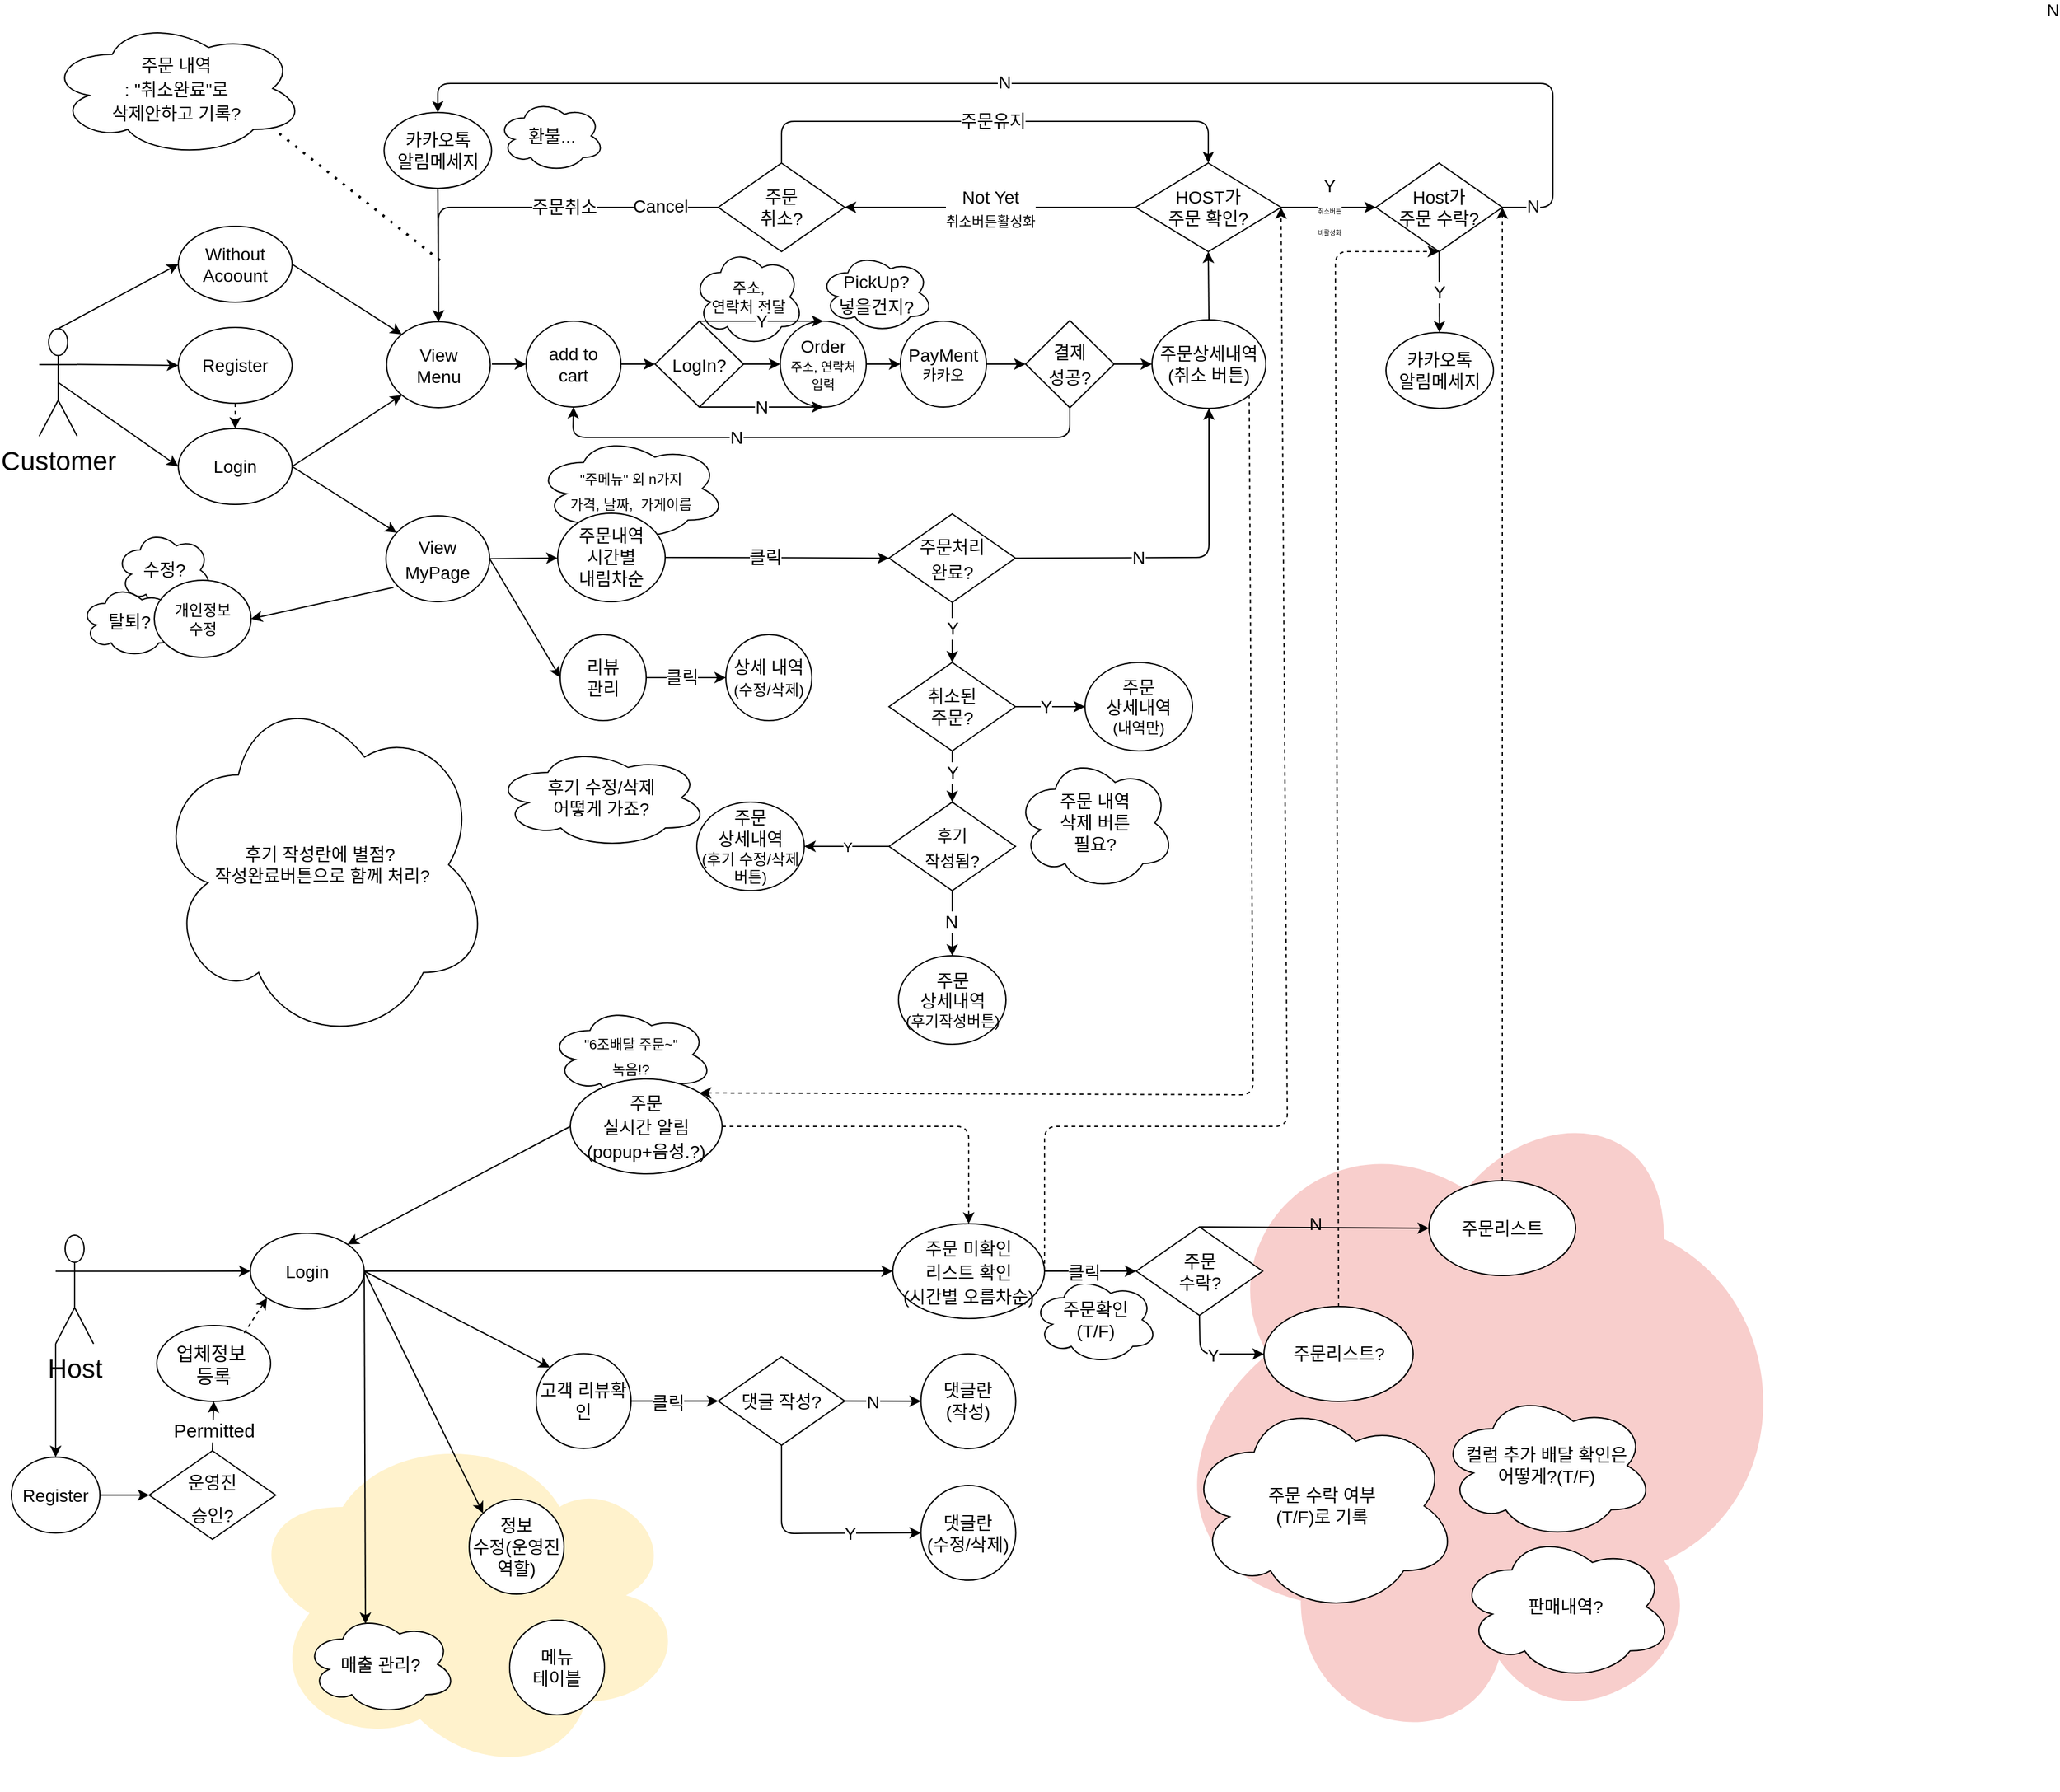 <mxfile version="13.6.2" type="github">
  <diagram id="C5RBs43oDa-KdzZeNtuy" name="Page-1">
    <mxGraphModel dx="2692" dy="1717" grid="1" gridSize="10" guides="1" tooltips="1" connect="1" arrows="1" fold="1" page="1" pageScale="1" pageWidth="827" pageHeight="1169" math="0" shadow="0">
      <root>
        <mxCell id="WIyWlLk6GJQsqaUBKTNV-0" />
        <mxCell id="WIyWlLk6GJQsqaUBKTNV-1" parent="WIyWlLk6GJQsqaUBKTNV-0" />
        <mxCell id="0xPtVrsPHyvr_ehAChtV-324" value="" style="ellipse;shape=cloud;whiteSpace=wrap;html=1;labelBackgroundColor=none;fontSize=14;direction=west;fillColor=#fff2cc;strokeColor=none;" parent="WIyWlLk6GJQsqaUBKTNV-1" vertex="1">
          <mxGeometry x="-1397" y="1130" width="350" height="280" as="geometry" />
        </mxCell>
        <mxCell id="0xPtVrsPHyvr_ehAChtV-320" value="" style="ellipse;shape=cloud;whiteSpace=wrap;html=1;fontSize=14;fillColor=#f8cecc;strokeColor=none;direction=north;" parent="WIyWlLk6GJQsqaUBKTNV-1" vertex="1">
          <mxGeometry x="-700" y="870" width="522.5" height="520" as="geometry" />
        </mxCell>
        <mxCell id="0xPtVrsPHyvr_ehAChtV-314" value="주문 수락 여부&lt;br&gt;(T/F)로 기록" style="ellipse;shape=cloud;whiteSpace=wrap;html=1;fontSize=14;" parent="WIyWlLk6GJQsqaUBKTNV-1" vertex="1">
          <mxGeometry x="-660" y="1100" width="215" height="170.5" as="geometry" />
        </mxCell>
        <mxCell id="0xPtVrsPHyvr_ehAChtV-313" value="주문확인&lt;br&gt;(T/F)" style="ellipse;shape=cloud;whiteSpace=wrap;html=1;fontSize=14;" parent="WIyWlLk6GJQsqaUBKTNV-1" vertex="1">
          <mxGeometry x="-781.5" y="1003" width="99" height="70" as="geometry" />
        </mxCell>
        <mxCell id="0xPtVrsPHyvr_ehAChtV-242" value="&lt;font style=&quot;font-size: 11px&quot;&gt;&quot;6조배달 주문~&quot;&lt;br&gt;녹음!?&lt;br&gt;&lt;/font&gt;" style="ellipse;shape=cloud;whiteSpace=wrap;html=1;fontSize=16;" parent="WIyWlLk6GJQsqaUBKTNV-1" vertex="1">
          <mxGeometry x="-1164" y="790" width="130" height="76.5" as="geometry" />
        </mxCell>
        <mxCell id="0xPtVrsPHyvr_ehAChtV-241" value="&lt;font style=&quot;font-size: 11px&quot;&gt;&quot;주메뉴&quot; 외 n가지&lt;br&gt;가격, 날짜,&amp;nbsp; 가게이름&lt;/font&gt;" style="ellipse;shape=cloud;whiteSpace=wrap;html=1;fontSize=16;" parent="WIyWlLk6GJQsqaUBKTNV-1" vertex="1">
          <mxGeometry x="-1174" y="339" width="150" height="83" as="geometry" />
        </mxCell>
        <mxCell id="0xPtVrsPHyvr_ehAChtV-279" value="컬럼 추가 배달 확인은&lt;br&gt;어떻게?(T/F)" style="ellipse;shape=cloud;whiteSpace=wrap;html=1;fontSize=14;" parent="WIyWlLk6GJQsqaUBKTNV-1" vertex="1">
          <mxGeometry x="-460" y="1095" width="170" height="116.62" as="geometry" />
        </mxCell>
        <mxCell id="0xPtVrsPHyvr_ehAChtV-256" value="후기 작성란에 별점?&amp;nbsp;&lt;br&gt;작성완료버튼으로 함께 처리?" style="ellipse;shape=cloud;whiteSpace=wrap;html=1;fontSize=14;" parent="WIyWlLk6GJQsqaUBKTNV-1" vertex="1">
          <mxGeometry x="-1476" y="536" width="266" height="284" as="geometry" />
        </mxCell>
        <mxCell id="0xPtVrsPHyvr_ehAChtV-255" value="&lt;font style=&quot;font-size: 14px&quot;&gt;수정?&lt;/font&gt;" style="ellipse;shape=cloud;whiteSpace=wrap;html=1;fontSize=10;" parent="WIyWlLk6GJQsqaUBKTNV-1" vertex="1">
          <mxGeometry x="-1506.25" y="413" width="76.25" height="64" as="geometry" />
        </mxCell>
        <mxCell id="0xPtVrsPHyvr_ehAChtV-254" value="&lt;font style=&quot;font-size: 14px&quot;&gt;탈퇴?&lt;/font&gt;" style="ellipse;shape=cloud;whiteSpace=wrap;html=1;fontSize=10;" parent="WIyWlLk6GJQsqaUBKTNV-1" vertex="1">
          <mxGeometry x="-1534" y="457" width="77" height="57" as="geometry" />
        </mxCell>
        <mxCell id="0xPtVrsPHyvr_ehAChtV-250" value="&lt;font style=&quot;font-size: 12px&quot;&gt;주소, &lt;br&gt;연락처&amp;nbsp;전달&lt;/font&gt;" style="ellipse;shape=cloud;whiteSpace=wrap;html=1;fontSize=10;" parent="WIyWlLk6GJQsqaUBKTNV-1" vertex="1">
          <mxGeometry x="-1050" y="190" width="87.5" height="78" as="geometry" />
        </mxCell>
        <mxCell id="0xPtVrsPHyvr_ehAChtV-33" value="&lt;font style=&quot;font-size: 14px&quot;&gt;View&lt;br&gt;Menu&lt;/font&gt;" style="ellipse;whiteSpace=wrap;html=1;" parent="WIyWlLk6GJQsqaUBKTNV-1" vertex="1">
          <mxGeometry x="-1292.28" y="248.5" width="82" height="68" as="geometry" />
        </mxCell>
        <mxCell id="0xPtVrsPHyvr_ehAChtV-4" value="&lt;font style=&quot;font-size: 21px&quot;&gt;Customer&lt;/font&gt;" style="shape=umlActor;verticalLabelPosition=bottom;verticalAlign=top;html=1;outlineConnect=0;" parent="WIyWlLk6GJQsqaUBKTNV-1" vertex="1">
          <mxGeometry x="-1567" y="254" width="30" height="85" as="geometry" />
        </mxCell>
        <mxCell id="0xPtVrsPHyvr_ehAChtV-17" value="&lt;font style=&quot;font-size: 14px&quot;&gt;Register&lt;/font&gt;" style="ellipse;whiteSpace=wrap;html=1;" parent="WIyWlLk6GJQsqaUBKTNV-1" vertex="1">
          <mxGeometry x="-1457" y="253" width="90" height="60" as="geometry" />
        </mxCell>
        <mxCell id="0xPtVrsPHyvr_ehAChtV-18" value="&lt;font style=&quot;font-size: 14px&quot;&gt;Login&lt;/font&gt;" style="ellipse;whiteSpace=wrap;html=1;" parent="WIyWlLk6GJQsqaUBKTNV-1" vertex="1">
          <mxGeometry x="-1457" y="333" width="90" height="60" as="geometry" />
        </mxCell>
        <mxCell id="0xPtVrsPHyvr_ehAChtV-23" value="" style="endArrow=classic;html=1;exitX=1;exitY=0.333;exitDx=0;exitDy=0;exitPerimeter=0;entryX=0;entryY=0.5;entryDx=0;entryDy=0;" parent="WIyWlLk6GJQsqaUBKTNV-1" source="0xPtVrsPHyvr_ehAChtV-4" target="0xPtVrsPHyvr_ehAChtV-17" edge="1">
          <mxGeometry width="50" height="50" relative="1" as="geometry">
            <mxPoint x="-1537" y="253" as="sourcePoint" />
            <mxPoint x="-1527" y="253" as="targetPoint" />
          </mxGeometry>
        </mxCell>
        <mxCell id="0xPtVrsPHyvr_ehAChtV-28" value="" style="endArrow=classic;html=1;entryX=0;entryY=0.5;entryDx=0;entryDy=0;exitX=0.5;exitY=0.5;exitDx=0;exitDy=0;exitPerimeter=0;" parent="WIyWlLk6GJQsqaUBKTNV-1" source="0xPtVrsPHyvr_ehAChtV-4" target="0xPtVrsPHyvr_ehAChtV-18" edge="1">
          <mxGeometry width="50" height="50" relative="1" as="geometry">
            <mxPoint x="-1537" y="253" as="sourcePoint" />
            <mxPoint x="-1487" y="203" as="targetPoint" />
          </mxGeometry>
        </mxCell>
        <mxCell id="0xPtVrsPHyvr_ehAChtV-29" value="" style="endArrow=classic;html=1;exitX=0.5;exitY=1;exitDx=0;exitDy=0;dashed=1;entryX=0.5;entryY=0;entryDx=0;entryDy=0;" parent="WIyWlLk6GJQsqaUBKTNV-1" source="0xPtVrsPHyvr_ehAChtV-17" target="0xPtVrsPHyvr_ehAChtV-18" edge="1">
          <mxGeometry width="50" height="50" relative="1" as="geometry">
            <mxPoint x="-1497" y="303" as="sourcePoint" />
            <mxPoint x="-1480" y="350" as="targetPoint" />
          </mxGeometry>
        </mxCell>
        <mxCell id="0xPtVrsPHyvr_ehAChtV-31" value="" style="endArrow=classic;html=1;entryX=0;entryY=1;entryDx=0;entryDy=0;" parent="WIyWlLk6GJQsqaUBKTNV-1" target="0xPtVrsPHyvr_ehAChtV-33" edge="1">
          <mxGeometry width="50" height="50" relative="1" as="geometry">
            <mxPoint x="-1367" y="363" as="sourcePoint" />
            <mxPoint x="-1317" y="313" as="targetPoint" />
          </mxGeometry>
        </mxCell>
        <mxCell id="0xPtVrsPHyvr_ehAChtV-34" value="&lt;font style=&quot;font-size: 14px&quot;&gt;Without&lt;br&gt;Acoount&lt;/font&gt;" style="ellipse;whiteSpace=wrap;html=1;" parent="WIyWlLk6GJQsqaUBKTNV-1" vertex="1">
          <mxGeometry x="-1457" y="173" width="90" height="60" as="geometry" />
        </mxCell>
        <mxCell id="0xPtVrsPHyvr_ehAChtV-35" value="" style="endArrow=classic;html=1;exitX=0.5;exitY=0;exitDx=0;exitDy=0;exitPerimeter=0;entryX=0;entryY=0.5;entryDx=0;entryDy=0;" parent="WIyWlLk6GJQsqaUBKTNV-1" source="0xPtVrsPHyvr_ehAChtV-4" target="0xPtVrsPHyvr_ehAChtV-34" edge="1">
          <mxGeometry width="50" height="50" relative="1" as="geometry">
            <mxPoint x="-1397" y="373" as="sourcePoint" />
            <mxPoint x="-1347" y="323" as="targetPoint" />
          </mxGeometry>
        </mxCell>
        <mxCell id="0xPtVrsPHyvr_ehAChtV-36" value="" style="endArrow=classic;html=1;exitX=1;exitY=0.5;exitDx=0;exitDy=0;entryX=0;entryY=0;entryDx=0;entryDy=0;" parent="WIyWlLk6GJQsqaUBKTNV-1" source="0xPtVrsPHyvr_ehAChtV-34" target="0xPtVrsPHyvr_ehAChtV-33" edge="1">
          <mxGeometry width="50" height="50" relative="1" as="geometry">
            <mxPoint x="-1357" y="213" as="sourcePoint" />
            <mxPoint x="-1307" y="163" as="targetPoint" />
          </mxGeometry>
        </mxCell>
        <mxCell id="0xPtVrsPHyvr_ehAChtV-39" value="&lt;font style=&quot;font-size: 14px&quot;&gt;add to&lt;br&gt;cart&lt;/font&gt;" style="ellipse;whiteSpace=wrap;html=1;" parent="WIyWlLk6GJQsqaUBKTNV-1" vertex="1">
          <mxGeometry x="-1182" y="248" width="75" height="68" as="geometry" />
        </mxCell>
        <mxCell id="0xPtVrsPHyvr_ehAChtV-40" value="" style="endArrow=classic;html=1;entryX=0;entryY=0.5;entryDx=0;entryDy=0;exitX=1;exitY=0.5;exitDx=0;exitDy=0;" parent="WIyWlLk6GJQsqaUBKTNV-1" source="0xPtVrsPHyvr_ehAChtV-191" target="0xPtVrsPHyvr_ehAChtV-41" edge="1">
          <mxGeometry width="50" height="50" relative="1" as="geometry">
            <mxPoint x="-710" y="281" as="sourcePoint" />
            <mxPoint x="-657" y="286" as="targetPoint" />
          </mxGeometry>
        </mxCell>
        <mxCell id="0xPtVrsPHyvr_ehAChtV-41" value="&lt;font style=&quot;font-size: 14px&quot;&gt;주문상세내역&lt;br&gt;(취소 버튼)&lt;/font&gt;" style="ellipse;whiteSpace=wrap;html=1;" parent="WIyWlLk6GJQsqaUBKTNV-1" vertex="1">
          <mxGeometry x="-687" y="247" width="90" height="70" as="geometry" />
        </mxCell>
        <mxCell id="0xPtVrsPHyvr_ehAChtV-43" value="&lt;font style=&quot;font-size: 14px&quot;&gt;HOST가&lt;br&gt;주문 확인?&lt;/font&gt;" style="rhombus;whiteSpace=wrap;html=1;" parent="WIyWlLk6GJQsqaUBKTNV-1" vertex="1">
          <mxGeometry x="-700" y="123" width="115" height="70" as="geometry" />
        </mxCell>
        <mxCell id="0xPtVrsPHyvr_ehAChtV-58" value="&lt;font style=&quot;font-size: 14px&quot;&gt;주문&lt;br&gt;취소?&lt;/font&gt;" style="rhombus;whiteSpace=wrap;html=1;" parent="WIyWlLk6GJQsqaUBKTNV-1" vertex="1">
          <mxGeometry x="-1030" y="123" width="100" height="70" as="geometry" />
        </mxCell>
        <mxCell id="0xPtVrsPHyvr_ehAChtV-60" value="" style="endArrow=classic;html=1;fontSize=15;edgeStyle=orthogonalEdgeStyle;exitX=0;exitY=0.5;exitDx=0;exitDy=0;entryX=0.5;entryY=0;entryDx=0;entryDy=0;" parent="WIyWlLk6GJQsqaUBKTNV-1" source="0xPtVrsPHyvr_ehAChtV-58" target="0xPtVrsPHyvr_ehAChtV-33" edge="1">
          <mxGeometry relative="1" as="geometry">
            <mxPoint x="-1047" y="158" as="sourcePoint" />
            <mxPoint x="-1250" y="220" as="targetPoint" />
          </mxGeometry>
        </mxCell>
        <mxCell id="0xPtVrsPHyvr_ehAChtV-61" value="&lt;font style=&quot;font-size: 14px&quot;&gt;주문취소&lt;/font&gt;" style="edgeLabel;resizable=0;html=1;align=center;verticalAlign=middle;fontSize=14;" parent="0xPtVrsPHyvr_ehAChtV-60" connectable="0" vertex="1">
          <mxGeometry relative="1" as="geometry">
            <mxPoint x="33.94" as="offset" />
          </mxGeometry>
        </mxCell>
        <mxCell id="0xPtVrsPHyvr_ehAChtV-146" value="Cancel" style="edgeLabel;html=1;align=center;verticalAlign=middle;resizable=0;points=[];fontSize=14;" parent="0xPtVrsPHyvr_ehAChtV-60" vertex="1" connectable="0">
          <mxGeometry x="-0.701" y="3" relative="1" as="geometry">
            <mxPoint y="-4" as="offset" />
          </mxGeometry>
        </mxCell>
        <mxCell id="0xPtVrsPHyvr_ehAChtV-70" value="&lt;font style=&quot;font-size: 14px&quot;&gt;Not Yet&lt;/font&gt;&lt;br&gt;&lt;font style=&quot;font-size: 11px&quot;&gt;취소버튼활성화&lt;/font&gt;" style="endArrow=classic;html=1;fontSize=15;exitX=0;exitY=0.5;exitDx=0;exitDy=0;" parent="WIyWlLk6GJQsqaUBKTNV-1" source="0xPtVrsPHyvr_ehAChtV-43" target="0xPtVrsPHyvr_ehAChtV-58" edge="1">
          <mxGeometry relative="1" as="geometry">
            <mxPoint x="-817" y="406" as="sourcePoint" />
            <mxPoint x="-717" y="406" as="targetPoint" />
          </mxGeometry>
        </mxCell>
        <mxCell id="0xPtVrsPHyvr_ehAChtV-73" value="Host&lt;br&gt;" style="shape=umlActor;verticalLabelPosition=bottom;verticalAlign=top;html=1;outlineConnect=0;fontSize=21;" parent="WIyWlLk6GJQsqaUBKTNV-1" vertex="1">
          <mxGeometry x="-1554" y="971" width="30" height="86" as="geometry" />
        </mxCell>
        <mxCell id="0xPtVrsPHyvr_ehAChtV-76" value="&lt;font style=&quot;font-size: 14px&quot;&gt;Register&lt;/font&gt;" style="ellipse;whiteSpace=wrap;html=1;" parent="WIyWlLk6GJQsqaUBKTNV-1" vertex="1">
          <mxGeometry x="-1589" y="1146.62" width="70" height="60" as="geometry" />
        </mxCell>
        <mxCell id="0xPtVrsPHyvr_ehAChtV-77" value="&lt;font style=&quot;font-size: 14px&quot;&gt;Login&lt;/font&gt;" style="ellipse;whiteSpace=wrap;html=1;" parent="WIyWlLk6GJQsqaUBKTNV-1" vertex="1">
          <mxGeometry x="-1400" y="969.5" width="90" height="60" as="geometry" />
        </mxCell>
        <mxCell id="0xPtVrsPHyvr_ehAChtV-79" value="" style="endArrow=classic;html=1;fontSize=21;exitX=0;exitY=1;exitDx=0;exitDy=0;exitPerimeter=0;" parent="WIyWlLk6GJQsqaUBKTNV-1" source="0xPtVrsPHyvr_ehAChtV-73" target="0xPtVrsPHyvr_ehAChtV-76" edge="1">
          <mxGeometry width="50" height="50" relative="1" as="geometry">
            <mxPoint x="-1552" y="1047.5" as="sourcePoint" />
            <mxPoint x="-1464" y="930.5" as="targetPoint" />
          </mxGeometry>
        </mxCell>
        <mxCell id="0xPtVrsPHyvr_ehAChtV-82" value="&lt;font style=&quot;font-size: 14px ; line-height: 120%&quot;&gt;운영진&lt;br&gt;승인?&lt;/font&gt;" style="rhombus;whiteSpace=wrap;html=1;fontSize=21;" parent="WIyWlLk6GJQsqaUBKTNV-1" vertex="1">
          <mxGeometry x="-1480" y="1141.62" width="100" height="70" as="geometry" />
        </mxCell>
        <mxCell id="0xPtVrsPHyvr_ehAChtV-83" value="" style="endArrow=classic;html=1;fontSize=21;exitX=1;exitY=0.5;exitDx=0;exitDy=0;entryX=0;entryY=0.5;entryDx=0;entryDy=0;" parent="WIyWlLk6GJQsqaUBKTNV-1" source="0xPtVrsPHyvr_ehAChtV-76" target="0xPtVrsPHyvr_ehAChtV-82" edge="1">
          <mxGeometry width="50" height="50" relative="1" as="geometry">
            <mxPoint x="-924" y="1150.5" as="sourcePoint" />
            <mxPoint x="-874" y="1100.5" as="targetPoint" />
          </mxGeometry>
        </mxCell>
        <mxCell id="0xPtVrsPHyvr_ehAChtV-89" value="" style="endArrow=classic;html=1;fontSize=21;exitX=0.5;exitY=0;exitDx=0;exitDy=0;entryX=0.5;entryY=1;entryDx=0;entryDy=0;" parent="WIyWlLk6GJQsqaUBKTNV-1" source="0xPtVrsPHyvr_ehAChtV-82" target="0xPtVrsPHyvr_ehAChtV-91" edge="1">
          <mxGeometry relative="1" as="geometry">
            <mxPoint x="-928" y="1119.5" as="sourcePoint" />
            <mxPoint x="-448" y="969.5" as="targetPoint" />
          </mxGeometry>
        </mxCell>
        <mxCell id="0xPtVrsPHyvr_ehAChtV-90" value="Permitted" style="edgeLabel;resizable=0;html=1;align=center;verticalAlign=middle;fontSize=15;" parent="0xPtVrsPHyvr_ehAChtV-89" connectable="0" vertex="1">
          <mxGeometry relative="1" as="geometry">
            <mxPoint y="3" as="offset" />
          </mxGeometry>
        </mxCell>
        <mxCell id="0xPtVrsPHyvr_ehAChtV-91" value="업체정보&amp;nbsp;&lt;br&gt;등록" style="ellipse;whiteSpace=wrap;html=1;fontSize=15;" parent="WIyWlLk6GJQsqaUBKTNV-1" vertex="1">
          <mxGeometry x="-1474" y="1042.5" width="90" height="60" as="geometry" />
        </mxCell>
        <mxCell id="0xPtVrsPHyvr_ehAChtV-92" value="" style="endArrow=classic;html=1;fontSize=15;exitX=1;exitY=0.333;exitDx=0;exitDy=0;exitPerimeter=0;entryX=0;entryY=0.5;entryDx=0;entryDy=0;" parent="WIyWlLk6GJQsqaUBKTNV-1" source="0xPtVrsPHyvr_ehAChtV-73" target="0xPtVrsPHyvr_ehAChtV-77" edge="1">
          <mxGeometry width="50" height="50" relative="1" as="geometry">
            <mxPoint x="-924" y="1130.5" as="sourcePoint" />
            <mxPoint x="-424" y="1085.5" as="targetPoint" />
          </mxGeometry>
        </mxCell>
        <mxCell id="0xPtVrsPHyvr_ehAChtV-97" value="" style="endArrow=classic;html=1;exitX=0.768;exitY=0.1;exitDx=0;exitDy=0;dashed=1;entryX=0;entryY=1;entryDx=0;entryDy=0;exitPerimeter=0;" parent="WIyWlLk6GJQsqaUBKTNV-1" source="0xPtVrsPHyvr_ehAChtV-91" target="0xPtVrsPHyvr_ehAChtV-77" edge="1">
          <mxGeometry width="50" height="50" relative="1" as="geometry">
            <mxPoint x="-1440" y="1070.5" as="sourcePoint" />
            <mxPoint x="-1445" y="980" as="targetPoint" />
          </mxGeometry>
        </mxCell>
        <mxCell id="0xPtVrsPHyvr_ehAChtV-101" value="" style="endArrow=classic;html=1;exitX=0.5;exitY=0;exitDx=0;exitDy=0;entryX=0.5;entryY=1;entryDx=0;entryDy=0;" parent="WIyWlLk6GJQsqaUBKTNV-1" source="0xPtVrsPHyvr_ehAChtV-41" target="0xPtVrsPHyvr_ehAChtV-43" edge="1">
          <mxGeometry width="50" height="50" relative="1" as="geometry">
            <mxPoint x="-797.0" y="296" as="sourcePoint" />
            <mxPoint x="-757.0" y="296" as="targetPoint" />
          </mxGeometry>
        </mxCell>
        <mxCell id="0xPtVrsPHyvr_ehAChtV-104" value="" style="endArrow=classic;html=1;fontSize=15;entryX=0;entryY=0.5;entryDx=0;entryDy=0;" parent="WIyWlLk6GJQsqaUBKTNV-1" target="0xPtVrsPHyvr_ehAChtV-39" edge="1">
          <mxGeometry relative="1" as="geometry">
            <mxPoint x="-1209" y="282" as="sourcePoint" />
            <mxPoint x="-1155" y="283" as="targetPoint" />
          </mxGeometry>
        </mxCell>
        <mxCell id="0xPtVrsPHyvr_ehAChtV-113" value="&lt;font style=&quot;font-size: 14px&quot;&gt;Y&lt;/font&gt;&lt;br&gt;&lt;font style=&quot;font-size: 5px&quot;&gt;&lt;font style=&quot;font-size: 5px&quot;&gt;취소버튼 &lt;br&gt;비활성화&lt;/font&gt;&lt;/font&gt;" style="endArrow=classic;html=1;fontSize=14;exitX=1;exitY=0.5;exitDx=0;exitDy=0;entryX=0;entryY=0.5;entryDx=0;entryDy=0;" parent="WIyWlLk6GJQsqaUBKTNV-1" source="0xPtVrsPHyvr_ehAChtV-43" target="0xPtVrsPHyvr_ehAChtV-115" edge="1">
          <mxGeometry relative="1" as="geometry">
            <mxPoint x="-570" y="170" as="sourcePoint" />
            <mxPoint x="-490" y="170" as="targetPoint" />
            <Array as="points" />
            <mxPoint as="offset" />
          </mxGeometry>
        </mxCell>
        <mxCell id="0xPtVrsPHyvr_ehAChtV-115" value="&lt;font style=&quot;font-size: 14px&quot;&gt;Host가&lt;br&gt;주문 수락?&lt;/font&gt;" style="rhombus;whiteSpace=wrap;html=1;" parent="WIyWlLk6GJQsqaUBKTNV-1" vertex="1">
          <mxGeometry x="-510" y="123" width="100" height="70" as="geometry" />
        </mxCell>
        <mxCell id="0xPtVrsPHyvr_ehAChtV-116" value="" style="endArrow=classic;html=1;fontSize=15;edgeStyle=orthogonalEdgeStyle;entryX=0.5;entryY=0;entryDx=0;entryDy=0;exitX=0.5;exitY=0;exitDx=0;exitDy=0;" parent="WIyWlLk6GJQsqaUBKTNV-1" source="0xPtVrsPHyvr_ehAChtV-58" target="0xPtVrsPHyvr_ehAChtV-43" edge="1">
          <mxGeometry relative="1" as="geometry">
            <mxPoint x="-974" y="103" as="sourcePoint" />
            <mxPoint x="-817" y="53" as="targetPoint" />
            <Array as="points">
              <mxPoint x="-980" y="90" />
              <mxPoint x="-643" y="90" />
            </Array>
          </mxGeometry>
        </mxCell>
        <mxCell id="0xPtVrsPHyvr_ehAChtV-117" value="주문유지" style="edgeLabel;resizable=0;html=1;align=center;verticalAlign=middle;fontSize=14;" parent="0xPtVrsPHyvr_ehAChtV-116" connectable="0" vertex="1">
          <mxGeometry relative="1" as="geometry">
            <mxPoint x="-1.88" as="offset" />
          </mxGeometry>
        </mxCell>
        <mxCell id="0xPtVrsPHyvr_ehAChtV-123" value="" style="endArrow=classic;html=1;fontSize=14;exitX=0.5;exitY=1;exitDx=0;exitDy=0;" parent="WIyWlLk6GJQsqaUBKTNV-1" source="0xPtVrsPHyvr_ehAChtV-115" target="0xPtVrsPHyvr_ehAChtV-125" edge="1">
          <mxGeometry relative="1" as="geometry">
            <mxPoint x="-937" y="353" as="sourcePoint" />
            <mxPoint x="-517" y="273" as="targetPoint" />
          </mxGeometry>
        </mxCell>
        <mxCell id="0xPtVrsPHyvr_ehAChtV-124" value="Y" style="edgeLabel;resizable=0;html=1;align=center;verticalAlign=middle;fontSize=14;" parent="0xPtVrsPHyvr_ehAChtV-123" connectable="0" vertex="1">
          <mxGeometry relative="1" as="geometry" />
        </mxCell>
        <mxCell id="0xPtVrsPHyvr_ehAChtV-125" value="&lt;font style=&quot;font-size: 14px&quot;&gt;카카오톡 &lt;br&gt;알림메세지&lt;/font&gt;" style="ellipse;whiteSpace=wrap;html=1;" parent="WIyWlLk6GJQsqaUBKTNV-1" vertex="1">
          <mxGeometry x="-502" y="257" width="85" height="60" as="geometry" />
        </mxCell>
        <mxCell id="0xPtVrsPHyvr_ehAChtV-127" value="" style="endArrow=classic;html=1;fontSize=14;edgeStyle=orthogonalEdgeStyle;entryX=0.5;entryY=0;entryDx=0;entryDy=0;exitX=1;exitY=0.5;exitDx=0;exitDy=0;" parent="WIyWlLk6GJQsqaUBKTNV-1" source="0xPtVrsPHyvr_ehAChtV-115" target="0xPtVrsPHyvr_ehAChtV-133" edge="1">
          <mxGeometry width="50" height="50" relative="1" as="geometry">
            <mxPoint x="-370" y="150" as="sourcePoint" />
            <mxPoint x="-1247.0" y="64.081" as="targetPoint" />
            <Array as="points">
              <mxPoint x="-370" y="60" />
              <mxPoint x="-1252" y="60" />
            </Array>
          </mxGeometry>
        </mxCell>
        <mxCell id="0xPtVrsPHyvr_ehAChtV-130" value="N" style="edgeLabel;html=1;align=center;verticalAlign=middle;resizable=0;points=[];fontSize=14;rotation=0;" parent="0xPtVrsPHyvr_ehAChtV-127" vertex="1" connectable="0">
          <mxGeometry x="-0.114" y="2" relative="1" as="geometry">
            <mxPoint x="-110.43" y="-3" as="offset" />
          </mxGeometry>
        </mxCell>
        <mxCell id="0xPtVrsPHyvr_ehAChtV-305" value="N" style="edgeLabel;html=1;align=center;verticalAlign=middle;resizable=0;points=[];fontSize=14;" parent="0xPtVrsPHyvr_ehAChtV-127" vertex="1" connectable="0">
          <mxGeometry x="-0.923" y="9" relative="1" as="geometry">
            <mxPoint x="-7" y="-1" as="offset" />
          </mxGeometry>
        </mxCell>
        <mxCell id="0xPtVrsPHyvr_ehAChtV-132" value="" style="endArrow=classic;html=1;fontSize=15;exitX=0.5;exitY=1;exitDx=0;exitDy=0;entryX=0.5;entryY=0;entryDx=0;entryDy=0;" parent="WIyWlLk6GJQsqaUBKTNV-1" source="0xPtVrsPHyvr_ehAChtV-133" target="0xPtVrsPHyvr_ehAChtV-33" edge="1">
          <mxGeometry width="50" height="50" relative="1" as="geometry">
            <mxPoint x="-1243.0" y="108.41" as="sourcePoint" />
            <mxPoint x="-1270" y="240" as="targetPoint" />
          </mxGeometry>
        </mxCell>
        <mxCell id="0xPtVrsPHyvr_ehAChtV-133" value="&lt;font style=&quot;font-size: 14px&quot;&gt;카카오톡 &lt;br&gt;알림메세지&lt;/font&gt;" style="ellipse;whiteSpace=wrap;html=1;" parent="WIyWlLk6GJQsqaUBKTNV-1" vertex="1">
          <mxGeometry x="-1294.28" y="83" width="85" height="60" as="geometry" />
        </mxCell>
        <mxCell id="0xPtVrsPHyvr_ehAChtV-134" value="" style="endArrow=classic;html=1;fontSize=15;exitX=1;exitY=0.5;exitDx=0;exitDy=0;entryX=0;entryY=0.5;entryDx=0;entryDy=0;" parent="WIyWlLk6GJQsqaUBKTNV-1" source="0xPtVrsPHyvr_ehAChtV-77" target="0xPtVrsPHyvr_ehAChtV-139" edge="1">
          <mxGeometry width="50" height="50" relative="1" as="geometry">
            <mxPoint x="-934" y="900.5" as="sourcePoint" />
            <mxPoint x="-654" y="1017.5" as="targetPoint" />
          </mxGeometry>
        </mxCell>
        <mxCell id="0xPtVrsPHyvr_ehAChtV-137" value="" style="endArrow=classic;html=1;fontSize=16;exitX=1;exitY=0.5;exitDx=0;exitDy=0;entryX=0;entryY=0;entryDx=0;entryDy=0;" parent="WIyWlLk6GJQsqaUBKTNV-1" source="0xPtVrsPHyvr_ehAChtV-77" target="0xPtVrsPHyvr_ehAChtV-268" edge="1">
          <mxGeometry width="50" height="50" relative="1" as="geometry">
            <mxPoint x="-514" y="1097.5" as="sourcePoint" />
            <mxPoint x="-1260" y="1090" as="targetPoint" />
          </mxGeometry>
        </mxCell>
        <mxCell id="0xPtVrsPHyvr_ehAChtV-139" value="&lt;font style=&quot;font-size: 14px&quot;&gt;주문 미확인 &lt;br&gt;리스트 확인&lt;br&gt;(시간별 오름차순)&lt;/font&gt;" style="ellipse;whiteSpace=wrap;html=1;fontSize=16;" parent="WIyWlLk6GJQsqaUBKTNV-1" vertex="1">
          <mxGeometry x="-892" y="962" width="120" height="75" as="geometry" />
        </mxCell>
        <mxCell id="0xPtVrsPHyvr_ehAChtV-140" value="&lt;font style=&quot;font-size: 14px&quot;&gt;주문&lt;br&gt;실시간 알림&lt;br&gt;(popup+음성.?)&lt;/font&gt;" style="ellipse;whiteSpace=wrap;html=1;fontSize=16;" parent="WIyWlLk6GJQsqaUBKTNV-1" vertex="1">
          <mxGeometry x="-1147" y="847.5" width="120" height="75" as="geometry" />
        </mxCell>
        <mxCell id="0xPtVrsPHyvr_ehAChtV-141" value="" style="endArrow=classic;html=1;fontSize=16;exitX=0;exitY=0.5;exitDx=0;exitDy=0;entryX=1;entryY=0;entryDx=0;entryDy=0;" parent="WIyWlLk6GJQsqaUBKTNV-1" source="0xPtVrsPHyvr_ehAChtV-140" target="0xPtVrsPHyvr_ehAChtV-77" edge="1">
          <mxGeometry width="50" height="50" relative="1" as="geometry">
            <mxPoint x="-934" y="937.5" as="sourcePoint" />
            <mxPoint x="-884" y="887.5" as="targetPoint" />
          </mxGeometry>
        </mxCell>
        <mxCell id="0xPtVrsPHyvr_ehAChtV-144" value="" style="endArrow=classic;html=1;fontSize=16;entryX=0.5;entryY=0;entryDx=0;entryDy=0;exitX=1;exitY=0.5;exitDx=0;exitDy=0;dashed=1;" parent="WIyWlLk6GJQsqaUBKTNV-1" source="0xPtVrsPHyvr_ehAChtV-140" target="0xPtVrsPHyvr_ehAChtV-139" edge="1">
          <mxGeometry width="50" height="50" relative="1" as="geometry">
            <mxPoint x="-934" y="877.5" as="sourcePoint" />
            <mxPoint x="-884" y="827.5" as="targetPoint" />
            <Array as="points">
              <mxPoint x="-832" y="885" />
            </Array>
          </mxGeometry>
        </mxCell>
        <mxCell id="0xPtVrsPHyvr_ehAChtV-160" value="&lt;font style=&quot;font-size: 14px&quot;&gt;주문&lt;br&gt;수락?&lt;/font&gt;" style="rhombus;whiteSpace=wrap;html=1;" parent="WIyWlLk6GJQsqaUBKTNV-1" vertex="1">
          <mxGeometry x="-699.5" y="964.5" width="100" height="70" as="geometry" />
        </mxCell>
        <mxCell id="0xPtVrsPHyvr_ehAChtV-161" value="" style="endArrow=classic;html=1;fontSize=16;exitX=1;exitY=0.5;exitDx=0;exitDy=0;entryX=0;entryY=0.5;entryDx=0;entryDy=0;" parent="WIyWlLk6GJQsqaUBKTNV-1" source="0xPtVrsPHyvr_ehAChtV-139" target="0xPtVrsPHyvr_ehAChtV-160" edge="1">
          <mxGeometry width="50" height="50" relative="1" as="geometry">
            <mxPoint x="-544.5" y="1053.5" as="sourcePoint" />
            <mxPoint x="-692.5" y="765" as="targetPoint" />
          </mxGeometry>
        </mxCell>
        <mxCell id="0xPtVrsPHyvr_ehAChtV-302" value="클릭" style="edgeLabel;html=1;align=center;verticalAlign=middle;resizable=0;points=[];fontSize=14;" parent="0xPtVrsPHyvr_ehAChtV-161" vertex="1" connectable="0">
          <mxGeometry x="-0.153" y="-1" relative="1" as="geometry">
            <mxPoint as="offset" />
          </mxGeometry>
        </mxCell>
        <mxCell id="0xPtVrsPHyvr_ehAChtV-165" value="&lt;font style=&quot;font-size: 14px&quot;&gt;Y&lt;/font&gt;" style="endArrow=classic;html=1;fontSize=15;exitX=0.5;exitY=1;exitDx=0;exitDy=0;entryX=0;entryY=0.5;entryDx=0;entryDy=0;" parent="WIyWlLk6GJQsqaUBKTNV-1" source="0xPtVrsPHyvr_ehAChtV-160" target="0xPtVrsPHyvr_ehAChtV-316" edge="1">
          <mxGeometry relative="1" as="geometry">
            <mxPoint x="-552.5" y="966.25" as="sourcePoint" />
            <mxPoint x="-605.0" y="1065.0" as="targetPoint" />
            <Array as="points">
              <mxPoint x="-649" y="1065" />
            </Array>
          </mxGeometry>
        </mxCell>
        <mxCell id="0xPtVrsPHyvr_ehAChtV-167" value="" style="endArrow=classic;html=1;fontSize=15;entryX=0;entryY=0.5;entryDx=0;entryDy=0;exitX=0.5;exitY=0;exitDx=0;exitDy=0;" parent="WIyWlLk6GJQsqaUBKTNV-1" source="0xPtVrsPHyvr_ehAChtV-160" target="0xPtVrsPHyvr_ehAChtV-317" edge="1">
          <mxGeometry relative="1" as="geometry">
            <mxPoint x="-590" y="930" as="sourcePoint" />
            <mxPoint x="-460" y="965" as="targetPoint" />
          </mxGeometry>
        </mxCell>
        <mxCell id="0xPtVrsPHyvr_ehAChtV-168" value="N" style="edgeLabel;resizable=0;html=1;align=center;verticalAlign=middle;fontSize=14;labelBackgroundColor=none;" parent="0xPtVrsPHyvr_ehAChtV-167" connectable="0" vertex="1">
          <mxGeometry relative="1" as="geometry">
            <mxPoint y="-3" as="offset" />
          </mxGeometry>
        </mxCell>
        <mxCell id="0xPtVrsPHyvr_ehAChtV-177" value="" style="endArrow=classic;html=1;fontSize=16;exitX=1;exitY=0.5;exitDx=0;exitDy=0;" parent="WIyWlLk6GJQsqaUBKTNV-1" source="0xPtVrsPHyvr_ehAChtV-18" target="0xPtVrsPHyvr_ehAChtV-182" edge="1">
          <mxGeometry width="50" height="50" relative="1" as="geometry">
            <mxPoint x="-987" y="390" as="sourcePoint" />
            <mxPoint x="-1292" y="420" as="targetPoint" />
          </mxGeometry>
        </mxCell>
        <mxCell id="0xPtVrsPHyvr_ehAChtV-182" value="&lt;font style=&quot;font-size: 14px&quot;&gt;View&lt;br&gt;MyPage&lt;/font&gt;" style="ellipse;whiteSpace=wrap;html=1;fontSize=16;" parent="WIyWlLk6GJQsqaUBKTNV-1" vertex="1">
          <mxGeometry x="-1292.78" y="402" width="82" height="68" as="geometry" />
        </mxCell>
        <mxCell id="0xPtVrsPHyvr_ehAChtV-185" value="" style="endArrow=classic;html=1;fontSize=16;exitX=1;exitY=0.5;exitDx=0;exitDy=0;" parent="WIyWlLk6GJQsqaUBKTNV-1" source="0xPtVrsPHyvr_ehAChtV-182" target="0xPtVrsPHyvr_ehAChtV-186" edge="1">
          <mxGeometry width="50" height="50" relative="1" as="geometry">
            <mxPoint x="-930" y="350" as="sourcePoint" />
            <mxPoint x="-1140" y="390" as="targetPoint" />
          </mxGeometry>
        </mxCell>
        <mxCell id="0xPtVrsPHyvr_ehAChtV-186" value="&lt;font style=&quot;font-size: 14px&quot;&gt;주문내역&lt;br&gt;시간별 &lt;br&gt;내림차순&lt;/font&gt;" style="ellipse;whiteSpace=wrap;html=1;" parent="WIyWlLk6GJQsqaUBKTNV-1" vertex="1">
          <mxGeometry x="-1157" y="400" width="85" height="70" as="geometry" />
        </mxCell>
        <mxCell id="0xPtVrsPHyvr_ehAChtV-191" value="&lt;font style=&quot;font-size: 14px&quot;&gt;결제&lt;br&gt;성공?&lt;/font&gt;" style="rhombus;whiteSpace=wrap;html=1;fontSize=16;" parent="WIyWlLk6GJQsqaUBKTNV-1" vertex="1">
          <mxGeometry x="-787" y="247.5" width="70" height="69" as="geometry" />
        </mxCell>
        <mxCell id="0xPtVrsPHyvr_ehAChtV-192" value="&lt;font style=&quot;font-size: 14px&quot;&gt;PayMen&lt;/font&gt;&lt;font style=&quot;font-size: 14px&quot;&gt;t&lt;/font&gt;&lt;br&gt;카카오" style="ellipse;whiteSpace=wrap;html=1;" parent="WIyWlLk6GJQsqaUBKTNV-1" vertex="1">
          <mxGeometry x="-886" y="248" width="68" height="68" as="geometry" />
        </mxCell>
        <mxCell id="0xPtVrsPHyvr_ehAChtV-196" value="" style="endArrow=classic;html=1;fontSize=16;exitX=1;exitY=0.5;exitDx=0;exitDy=0;entryX=0;entryY=0.5;entryDx=0;entryDy=0;" parent="WIyWlLk6GJQsqaUBKTNV-1" source="0xPtVrsPHyvr_ehAChtV-245" target="0xPtVrsPHyvr_ehAChtV-192" edge="1">
          <mxGeometry width="50" height="50" relative="1" as="geometry">
            <mxPoint x="-945" y="350" as="sourcePoint" />
            <mxPoint x="-895" y="300" as="targetPoint" />
          </mxGeometry>
        </mxCell>
        <mxCell id="0xPtVrsPHyvr_ehAChtV-197" value="" style="endArrow=classic;html=1;fontSize=16;exitX=1;exitY=0.5;exitDx=0;exitDy=0;entryX=0;entryY=0.5;entryDx=0;entryDy=0;" parent="WIyWlLk6GJQsqaUBKTNV-1" source="0xPtVrsPHyvr_ehAChtV-192" target="0xPtVrsPHyvr_ehAChtV-191" edge="1">
          <mxGeometry width="50" height="50" relative="1" as="geometry">
            <mxPoint x="-835" y="350" as="sourcePoint" />
            <mxPoint x="-785" y="300" as="targetPoint" />
          </mxGeometry>
        </mxCell>
        <mxCell id="0xPtVrsPHyvr_ehAChtV-198" value="" style="endArrow=classic;html=1;fontSize=16;exitX=0.5;exitY=1;exitDx=0;exitDy=0;entryX=0.5;entryY=1;entryDx=0;entryDy=0;" parent="WIyWlLk6GJQsqaUBKTNV-1" source="0xPtVrsPHyvr_ehAChtV-191" target="0xPtVrsPHyvr_ehAChtV-39" edge="1">
          <mxGeometry width="50" height="50" relative="1" as="geometry">
            <mxPoint x="-945" y="340" as="sourcePoint" />
            <mxPoint x="-975" y="420" as="targetPoint" />
            <Array as="points">
              <mxPoint x="-752" y="340" />
              <mxPoint x="-1145" y="340" />
            </Array>
          </mxGeometry>
        </mxCell>
        <mxCell id="0xPtVrsPHyvr_ehAChtV-199" value="N" style="edgeLabel;html=1;align=center;verticalAlign=middle;resizable=0;points=[];fontSize=14;" parent="0xPtVrsPHyvr_ehAChtV-198" vertex="1" connectable="0">
          <mxGeometry x="0.25" y="4" relative="1" as="geometry">
            <mxPoint x="-12" y="-4" as="offset" />
          </mxGeometry>
        </mxCell>
        <mxCell id="0xPtVrsPHyvr_ehAChtV-200" value="&lt;span style=&quot;font-size: 14px&quot;&gt;주문처리 &lt;br&gt;완료?&lt;/span&gt;" style="rhombus;whiteSpace=wrap;html=1;fontSize=16;" parent="WIyWlLk6GJQsqaUBKTNV-1" vertex="1">
          <mxGeometry x="-895" y="400.5" width="100" height="70" as="geometry" />
        </mxCell>
        <mxCell id="0xPtVrsPHyvr_ehAChtV-209" value="" style="endArrow=classic;html=1;fontSize=16;exitX=1;exitY=0.5;exitDx=0;exitDy=0;entryX=0.5;entryY=1;entryDx=0;entryDy=0;" parent="WIyWlLk6GJQsqaUBKTNV-1" source="0xPtVrsPHyvr_ehAChtV-200" target="0xPtVrsPHyvr_ehAChtV-41" edge="1">
          <mxGeometry relative="1" as="geometry">
            <mxPoint x="-890" y="530" as="sourcePoint" />
            <mxPoint x="-620" y="320" as="targetPoint" />
            <Array as="points">
              <mxPoint x="-642" y="435" />
            </Array>
          </mxGeometry>
        </mxCell>
        <mxCell id="0xPtVrsPHyvr_ehAChtV-210" value="N" style="edgeLabel;resizable=0;html=1;align=center;verticalAlign=middle;fontSize=14;" parent="0xPtVrsPHyvr_ehAChtV-209" connectable="0" vertex="1">
          <mxGeometry relative="1" as="geometry">
            <mxPoint x="-39.14" as="offset" />
          </mxGeometry>
        </mxCell>
        <mxCell id="0xPtVrsPHyvr_ehAChtV-211" value="" style="endArrow=classic;html=1;fontSize=16;entryX=0.5;entryY=0;entryDx=0;entryDy=0;exitX=0.5;exitY=1;exitDx=0;exitDy=0;" parent="WIyWlLk6GJQsqaUBKTNV-1" source="0xPtVrsPHyvr_ehAChtV-200" target="0xPtVrsPHyvr_ehAChtV-234" edge="1">
          <mxGeometry relative="1" as="geometry">
            <mxPoint x="-850" y="470" as="sourcePoint" />
            <mxPoint x="-850" y="520" as="targetPoint" />
          </mxGeometry>
        </mxCell>
        <mxCell id="0xPtVrsPHyvr_ehAChtV-212" value="Y" style="edgeLabel;resizable=0;html=1;align=center;verticalAlign=middle;fontSize=14;" parent="0xPtVrsPHyvr_ehAChtV-211" connectable="0" vertex="1">
          <mxGeometry relative="1" as="geometry">
            <mxPoint y="-4" as="offset" />
          </mxGeometry>
        </mxCell>
        <mxCell id="0xPtVrsPHyvr_ehAChtV-216" value="&lt;span style=&quot;font-size: 14px&quot;&gt;주문 내역 &lt;br&gt;: &quot;취소완료&quot;로&lt;br&gt;삭제안하고 기록?&lt;br&gt;&lt;/span&gt;" style="ellipse;shape=cloud;whiteSpace=wrap;html=1;fontSize=16;" parent="WIyWlLk6GJQsqaUBKTNV-1" vertex="1">
          <mxGeometry x="-1560" y="10" width="203" height="108" as="geometry" />
        </mxCell>
        <mxCell id="0xPtVrsPHyvr_ehAChtV-219" value="" style="endArrow=none;dashed=1;html=1;dashPattern=1 3;strokeWidth=2;fontSize=16;entryX=0.882;entryY=0.802;entryDx=0;entryDy=0;entryPerimeter=0;" parent="WIyWlLk6GJQsqaUBKTNV-1" target="0xPtVrsPHyvr_ehAChtV-216" edge="1">
          <mxGeometry width="50" height="50" relative="1" as="geometry">
            <mxPoint x="-1250" y="200" as="sourcePoint" />
            <mxPoint x="-980" y="220" as="targetPoint" />
          </mxGeometry>
        </mxCell>
        <mxCell id="0xPtVrsPHyvr_ehAChtV-223" value="&lt;font style=&quot;font-size: 13px&quot;&gt;후기&lt;br&gt;작성됨?&lt;/font&gt;" style="rhombus;whiteSpace=wrap;html=1;fontSize=16;" parent="WIyWlLk6GJQsqaUBKTNV-1" vertex="1">
          <mxGeometry x="-895" y="628.5" width="100" height="70" as="geometry" />
        </mxCell>
        <mxCell id="0xPtVrsPHyvr_ehAChtV-226" value="" style="endArrow=classic;html=1;fontSize=16;entryX=1;entryY=0.5;entryDx=0;entryDy=0;exitX=0;exitY=0.5;exitDx=0;exitDy=0;" parent="WIyWlLk6GJQsqaUBKTNV-1" source="0xPtVrsPHyvr_ehAChtV-223" target="0xPtVrsPHyvr_ehAChtV-228" edge="1">
          <mxGeometry relative="1" as="geometry">
            <mxPoint x="-905" y="648" as="sourcePoint" />
            <mxPoint x="-714" y="654.5" as="targetPoint" />
          </mxGeometry>
        </mxCell>
        <mxCell id="0xPtVrsPHyvr_ehAChtV-227" value="Y" style="edgeLabel;resizable=0;html=1;align=center;verticalAlign=middle;" parent="0xPtVrsPHyvr_ehAChtV-226" connectable="0" vertex="1">
          <mxGeometry relative="1" as="geometry" />
        </mxCell>
        <mxCell id="0xPtVrsPHyvr_ehAChtV-228" value="&lt;font style=&quot;font-size: 14px&quot;&gt;주문&lt;br&gt;상세내역&lt;/font&gt;&lt;br&gt;(후기 수정/삭제&lt;br&gt;버튼)" style="ellipse;whiteSpace=wrap;html=1;" parent="WIyWlLk6GJQsqaUBKTNV-1" vertex="1">
          <mxGeometry x="-1047" y="628.5" width="85" height="70" as="geometry" />
        </mxCell>
        <mxCell id="0xPtVrsPHyvr_ehAChtV-229" value="" style="endArrow=classic;html=1;fontSize=16;exitX=0.5;exitY=1;exitDx=0;exitDy=0;entryX=0.5;entryY=0;entryDx=0;entryDy=0;" parent="WIyWlLk6GJQsqaUBKTNV-1" source="0xPtVrsPHyvr_ehAChtV-223" target="0xPtVrsPHyvr_ehAChtV-231" edge="1">
          <mxGeometry relative="1" as="geometry">
            <mxPoint x="-784" y="664" as="sourcePoint" />
            <mxPoint x="-844" y="740.5" as="targetPoint" />
          </mxGeometry>
        </mxCell>
        <mxCell id="0xPtVrsPHyvr_ehAChtV-230" value="N" style="edgeLabel;resizable=0;html=1;align=center;verticalAlign=middle;fontSize=14;" parent="0xPtVrsPHyvr_ehAChtV-229" connectable="0" vertex="1">
          <mxGeometry relative="1" as="geometry">
            <mxPoint x="-1" y="-2" as="offset" />
          </mxGeometry>
        </mxCell>
        <mxCell id="0xPtVrsPHyvr_ehAChtV-231" value="&lt;font&gt;&lt;span style=&quot;font-size: 14px&quot;&gt;주문 &lt;br&gt;상세내역&lt;/span&gt;&lt;br&gt;&lt;font style=&quot;font-size: 12px&quot;&gt;(후기작성버튼)&lt;/font&gt;&lt;/font&gt;" style="ellipse;whiteSpace=wrap;html=1;" parent="WIyWlLk6GJQsqaUBKTNV-1" vertex="1">
          <mxGeometry x="-887.5" y="750" width="85" height="70" as="geometry" />
        </mxCell>
        <mxCell id="0xPtVrsPHyvr_ehAChtV-232" value="" style="endArrow=classic;html=1;fontSize=16;exitX=0.073;exitY=0.833;exitDx=0;exitDy=0;entryX=1;entryY=0.5;entryDx=0;entryDy=0;exitPerimeter=0;" parent="WIyWlLk6GJQsqaUBKTNV-1" source="0xPtVrsPHyvr_ehAChtV-182" target="0xPtVrsPHyvr_ehAChtV-233" edge="1">
          <mxGeometry width="50" height="50" relative="1" as="geometry">
            <mxPoint x="-1200" y="520" as="sourcePoint" />
            <mxPoint x="-1140" y="520" as="targetPoint" />
          </mxGeometry>
        </mxCell>
        <mxCell id="0xPtVrsPHyvr_ehAChtV-233" value="개인정보&lt;br&gt;수정" style="ellipse;whiteSpace=wrap;html=1;" parent="WIyWlLk6GJQsqaUBKTNV-1" vertex="1">
          <mxGeometry x="-1476" y="453" width="76.5" height="61" as="geometry" />
        </mxCell>
        <mxCell id="0xPtVrsPHyvr_ehAChtV-234" value="&lt;font style=&quot;font-size: 14px&quot;&gt;취소된&lt;br&gt;주문?&lt;/font&gt;" style="rhombus;whiteSpace=wrap;html=1;fontSize=14;" parent="WIyWlLk6GJQsqaUBKTNV-1" vertex="1">
          <mxGeometry x="-895" y="518" width="100" height="70" as="geometry" />
        </mxCell>
        <mxCell id="0xPtVrsPHyvr_ehAChtV-238" value="" style="endArrow=classic;html=1;fontSize=16;exitX=1;exitY=0.5;exitDx=0;exitDy=0;entryX=0;entryY=0.5;entryDx=0;entryDy=0;" parent="WIyWlLk6GJQsqaUBKTNV-1" source="0xPtVrsPHyvr_ehAChtV-234" target="0xPtVrsPHyvr_ehAChtV-240" edge="1">
          <mxGeometry relative="1" as="geometry">
            <mxPoint x="-774" y="543" as="sourcePoint" />
            <mxPoint x="-714" y="543" as="targetPoint" />
          </mxGeometry>
        </mxCell>
        <mxCell id="0xPtVrsPHyvr_ehAChtV-239" value="Y" style="edgeLabel;resizable=0;html=1;align=center;verticalAlign=middle;fontSize=14;" parent="0xPtVrsPHyvr_ehAChtV-238" connectable="0" vertex="1">
          <mxGeometry relative="1" as="geometry">
            <mxPoint x="-4" as="offset" />
          </mxGeometry>
        </mxCell>
        <mxCell id="0xPtVrsPHyvr_ehAChtV-240" value="&lt;font style=&quot;font-size: 14px&quot;&gt;주문&lt;br&gt;상세내역&lt;/font&gt;&lt;br&gt;(내역만)" style="ellipse;whiteSpace=wrap;html=1;" parent="WIyWlLk6GJQsqaUBKTNV-1" vertex="1">
          <mxGeometry x="-740" y="518" width="85" height="70" as="geometry" />
        </mxCell>
        <mxCell id="0xPtVrsPHyvr_ehAChtV-245" value="&lt;font&gt;&lt;font style=&quot;font-size: 14px&quot;&gt;Order&lt;/font&gt;&lt;br&gt;&lt;font size=&quot;1&quot;&gt;주소, 연락처 &lt;/font&gt;&lt;br&gt;&lt;font size=&quot;1&quot;&gt;입력&lt;/font&gt;&lt;/font&gt;" style="ellipse;whiteSpace=wrap;html=1;" parent="WIyWlLk6GJQsqaUBKTNV-1" vertex="1">
          <mxGeometry x="-981" y="248" width="68" height="68" as="geometry" />
        </mxCell>
        <mxCell id="0xPtVrsPHyvr_ehAChtV-246" value="&lt;font style=&quot;font-size: 14px&quot;&gt;LogIn?&lt;/font&gt;" style="rhombus;whiteSpace=wrap;html=1;fontSize=16;" parent="WIyWlLk6GJQsqaUBKTNV-1" vertex="1">
          <mxGeometry x="-1080" y="248" width="70" height="68" as="geometry" />
        </mxCell>
        <mxCell id="0xPtVrsPHyvr_ehAChtV-247" value="" style="endArrow=classic;html=1;fontSize=16;entryX=0;entryY=0.5;entryDx=0;entryDy=0;exitX=1;exitY=0.5;exitDx=0;exitDy=0;" parent="WIyWlLk6GJQsqaUBKTNV-1" source="0xPtVrsPHyvr_ehAChtV-39" target="0xPtVrsPHyvr_ehAChtV-246" edge="1">
          <mxGeometry width="50" height="50" relative="1" as="geometry">
            <mxPoint x="-1105" y="283" as="sourcePoint" />
            <mxPoint x="-885" y="282" as="targetPoint" />
          </mxGeometry>
        </mxCell>
        <mxCell id="0xPtVrsPHyvr_ehAChtV-248" value="" style="endArrow=classic;html=1;fontSize=16;exitX=0.5;exitY=0;exitDx=0;exitDy=0;entryX=0.5;entryY=0;entryDx=0;entryDy=0;" parent="WIyWlLk6GJQsqaUBKTNV-1" source="0xPtVrsPHyvr_ehAChtV-246" target="0xPtVrsPHyvr_ehAChtV-245" edge="1">
          <mxGeometry relative="1" as="geometry">
            <mxPoint x="-955" y="320" as="sourcePoint" />
            <mxPoint x="-855" y="320" as="targetPoint" />
          </mxGeometry>
        </mxCell>
        <mxCell id="0xPtVrsPHyvr_ehAChtV-249" value="Y" style="edgeLabel;resizable=0;html=1;align=center;verticalAlign=middle;fontSize=14;" parent="0xPtVrsPHyvr_ehAChtV-248" connectable="0" vertex="1">
          <mxGeometry relative="1" as="geometry" />
        </mxCell>
        <mxCell id="0xPtVrsPHyvr_ehAChtV-251" value="" style="endArrow=classic;html=1;fontSize=16;exitX=0.5;exitY=1;exitDx=0;exitDy=0;entryX=0.5;entryY=1;entryDx=0;entryDy=0;" parent="WIyWlLk6GJQsqaUBKTNV-1" source="0xPtVrsPHyvr_ehAChtV-246" target="0xPtVrsPHyvr_ehAChtV-245" edge="1">
          <mxGeometry relative="1" as="geometry">
            <mxPoint x="-1040" y="260.5" as="sourcePoint" />
            <mxPoint x="-965" y="318" as="targetPoint" />
          </mxGeometry>
        </mxCell>
        <mxCell id="0xPtVrsPHyvr_ehAChtV-252" value="N" style="edgeLabel;resizable=0;html=1;align=center;verticalAlign=middle;fontSize=14;" parent="0xPtVrsPHyvr_ehAChtV-251" connectable="0" vertex="1">
          <mxGeometry relative="1" as="geometry" />
        </mxCell>
        <mxCell id="0xPtVrsPHyvr_ehAChtV-257" value="주문 내역 &lt;br&gt;삭제 버튼&lt;br&gt;필요?" style="ellipse;shape=cloud;whiteSpace=wrap;html=1;fontSize=14;" parent="WIyWlLk6GJQsqaUBKTNV-1" vertex="1">
          <mxGeometry x="-795" y="591.5" width="126" height="107" as="geometry" />
        </mxCell>
        <mxCell id="0xPtVrsPHyvr_ehAChtV-258" value="" style="endArrow=classic;html=1;fontSize=14;exitX=1;exitY=0.5;exitDx=0;exitDy=0;entryX=0;entryY=0.5;entryDx=0;entryDy=0;" parent="WIyWlLk6GJQsqaUBKTNV-1" source="0xPtVrsPHyvr_ehAChtV-182" target="0xPtVrsPHyvr_ehAChtV-259" edge="1">
          <mxGeometry width="50" height="50" relative="1" as="geometry">
            <mxPoint x="-1110" y="600" as="sourcePoint" />
            <mxPoint x="-1200" y="550" as="targetPoint" />
          </mxGeometry>
        </mxCell>
        <mxCell id="0xPtVrsPHyvr_ehAChtV-259" value="&lt;font style=&quot;font-size: 14px&quot;&gt;리뷰&lt;br&gt;관리&lt;/font&gt;" style="ellipse;whiteSpace=wrap;html=1;" parent="WIyWlLk6GJQsqaUBKTNV-1" vertex="1">
          <mxGeometry x="-1155" y="496" width="68" height="68" as="geometry" />
        </mxCell>
        <mxCell id="0xPtVrsPHyvr_ehAChtV-261" value="" style="endArrow=classic;html=1;fontSize=14;exitX=1;exitY=0.5;exitDx=0;exitDy=0;entryX=0.5;entryY=1;entryDx=0;entryDy=0;" parent="WIyWlLk6GJQsqaUBKTNV-1" source="0xPtVrsPHyvr_ehAChtV-259" target="0xPtVrsPHyvr_ehAChtV-262" edge="1">
          <mxGeometry width="50" height="50" relative="1" as="geometry">
            <mxPoint x="-1075" y="573" as="sourcePoint" />
            <mxPoint x="-1055" y="536" as="targetPoint" />
          </mxGeometry>
        </mxCell>
        <mxCell id="0xPtVrsPHyvr_ehAChtV-264" value="클릭" style="edgeLabel;html=1;align=center;verticalAlign=middle;resizable=0;points=[];fontSize=14;" parent="0xPtVrsPHyvr_ehAChtV-261" vertex="1" connectable="0">
          <mxGeometry x="-0.343" y="-1" relative="1" as="geometry">
            <mxPoint x="7" y="-1.34" as="offset" />
          </mxGeometry>
        </mxCell>
        <mxCell id="0xPtVrsPHyvr_ehAChtV-262" value="상세 내역&lt;br&gt;&lt;font style=&quot;font-size: 12px&quot;&gt;(수정/삭제)&lt;/font&gt;" style="ellipse;whiteSpace=wrap;html=1;fontSize=14;direction=south;" parent="WIyWlLk6GJQsqaUBKTNV-1" vertex="1">
          <mxGeometry x="-1024" y="496" width="68" height="68" as="geometry" />
        </mxCell>
        <mxCell id="0xPtVrsPHyvr_ehAChtV-267" value="후기 수정/삭제&lt;br&gt;어떻게 가죠?" style="ellipse;shape=cloud;whiteSpace=wrap;html=1;fontSize=14;" parent="WIyWlLk6GJQsqaUBKTNV-1" vertex="1">
          <mxGeometry x="-1207" y="585" width="169" height="80" as="geometry" />
        </mxCell>
        <mxCell id="0xPtVrsPHyvr_ehAChtV-268" value="고객 리뷰확인" style="ellipse;whiteSpace=wrap;html=1;fontSize=14;" parent="WIyWlLk6GJQsqaUBKTNV-1" vertex="1">
          <mxGeometry x="-1174" y="1064.75" width="75" height="75" as="geometry" />
        </mxCell>
        <mxCell id="0xPtVrsPHyvr_ehAChtV-269" value="&lt;font style=&quot;font-size: 14px&quot;&gt;댓글 작성?&lt;/font&gt;" style="rhombus;whiteSpace=wrap;html=1;fontSize=16;" parent="WIyWlLk6GJQsqaUBKTNV-1" vertex="1">
          <mxGeometry x="-1030" y="1067.25" width="100" height="70" as="geometry" />
        </mxCell>
        <mxCell id="0xPtVrsPHyvr_ehAChtV-271" value="" style="endArrow=classic;html=1;fontSize=16;exitX=1;exitY=0.5;exitDx=0;exitDy=0;entryX=0;entryY=0.5;entryDx=0;entryDy=0;" parent="WIyWlLk6GJQsqaUBKTNV-1" source="0xPtVrsPHyvr_ehAChtV-269" target="0xPtVrsPHyvr_ehAChtV-277" edge="1">
          <mxGeometry relative="1" as="geometry">
            <mxPoint x="-930" y="1098.04" as="sourcePoint" />
            <mxPoint x="-874" y="1098" as="targetPoint" />
          </mxGeometry>
        </mxCell>
        <mxCell id="0xPtVrsPHyvr_ehAChtV-272" value="N" style="edgeLabel;resizable=0;html=1;align=center;verticalAlign=middle;fontSize=14;" parent="0xPtVrsPHyvr_ehAChtV-271" connectable="0" vertex="1">
          <mxGeometry relative="1" as="geometry">
            <mxPoint x="-8" as="offset" />
          </mxGeometry>
        </mxCell>
        <mxCell id="0xPtVrsPHyvr_ehAChtV-275" value="" style="endArrow=classic;html=1;fontSize=14;entryX=0;entryY=0.5;entryDx=0;entryDy=0;exitX=1;exitY=0.5;exitDx=0;exitDy=0;" parent="WIyWlLk6GJQsqaUBKTNV-1" source="0xPtVrsPHyvr_ehAChtV-268" target="0xPtVrsPHyvr_ehAChtV-269" edge="1">
          <mxGeometry width="50" height="50" relative="1" as="geometry">
            <mxPoint x="-1090" y="1090" as="sourcePoint" />
            <mxPoint x="-1030" y="1020" as="targetPoint" />
          </mxGeometry>
        </mxCell>
        <mxCell id="0xPtVrsPHyvr_ehAChtV-276" value="클릭" style="edgeLabel;html=1;align=center;verticalAlign=middle;resizable=0;points=[];fontSize=14;" parent="0xPtVrsPHyvr_ehAChtV-275" vertex="1" connectable="0">
          <mxGeometry x="-0.343" y="-1" relative="1" as="geometry">
            <mxPoint x="6" as="offset" />
          </mxGeometry>
        </mxCell>
        <mxCell id="0xPtVrsPHyvr_ehAChtV-277" value="댓글란&lt;br&gt;(작성)" style="ellipse;whiteSpace=wrap;html=1;aspect=fixed;fontSize=14;" parent="WIyWlLk6GJQsqaUBKTNV-1" vertex="1">
          <mxGeometry x="-869.75" y="1064.87" width="75" height="75" as="geometry" />
        </mxCell>
        <mxCell id="0xPtVrsPHyvr_ehAChtV-278" value="댓글란&lt;br&gt;(수정/삭제)" style="ellipse;whiteSpace=wrap;html=1;aspect=fixed;fontSize=14;" parent="WIyWlLk6GJQsqaUBKTNV-1" vertex="1">
          <mxGeometry x="-869.75" y="1169" width="75" height="75" as="geometry" />
        </mxCell>
        <mxCell id="0xPtVrsPHyvr_ehAChtV-280" value="" style="endArrow=classic;html=1;fontSize=16;exitX=1;exitY=0.5;exitDx=0;exitDy=0;entryX=0.4;entryY=0.1;entryDx=0;entryDy=0;entryPerimeter=0;" parent="WIyWlLk6GJQsqaUBKTNV-1" source="0xPtVrsPHyvr_ehAChtV-77" target="0xPtVrsPHyvr_ehAChtV-284" edge="1">
          <mxGeometry width="50" height="50" relative="1" as="geometry">
            <mxPoint x="-1329.25" y="1009.5" as="sourcePoint" />
            <mxPoint x="-1287.471" y="1270.204" as="targetPoint" />
          </mxGeometry>
        </mxCell>
        <mxCell id="0xPtVrsPHyvr_ehAChtV-282" value="정보&lt;br&gt;수정(운영진역할)" style="ellipse;whiteSpace=wrap;html=1;aspect=fixed;fontSize=14;" parent="WIyWlLk6GJQsqaUBKTNV-1" vertex="1">
          <mxGeometry x="-1227" y="1180" width="75" height="75" as="geometry" />
        </mxCell>
        <mxCell id="0xPtVrsPHyvr_ehAChtV-283" value="" style="endArrow=classic;html=1;fontSize=14;entryX=0;entryY=0;entryDx=0;entryDy=0;exitX=1;exitY=0.5;exitDx=0;exitDy=0;" parent="WIyWlLk6GJQsqaUBKTNV-1" source="0xPtVrsPHyvr_ehAChtV-77" target="0xPtVrsPHyvr_ehAChtV-282" edge="1">
          <mxGeometry width="50" height="50" relative="1" as="geometry">
            <mxPoint x="-1310" y="1120" as="sourcePoint" />
            <mxPoint x="-1010" y="950" as="targetPoint" />
          </mxGeometry>
        </mxCell>
        <mxCell id="0xPtVrsPHyvr_ehAChtV-284" value="매출 관리?" style="ellipse;shape=cloud;whiteSpace=wrap;html=1;fontSize=14;" parent="WIyWlLk6GJQsqaUBKTNV-1" vertex="1">
          <mxGeometry x="-1357" y="1270.5" width="120" height="80" as="geometry" />
        </mxCell>
        <mxCell id="0xPtVrsPHyvr_ehAChtV-287" value="" style="endArrow=classic;html=1;fontSize=16;exitX=1;exitY=0.5;exitDx=0;exitDy=0;" parent="WIyWlLk6GJQsqaUBKTNV-1" source="0xPtVrsPHyvr_ehAChtV-246" target="0xPtVrsPHyvr_ehAChtV-245" edge="1">
          <mxGeometry width="50" height="50" relative="1" as="geometry">
            <mxPoint x="-884.0" y="292" as="sourcePoint" />
            <mxPoint x="-859" y="292.5" as="targetPoint" />
          </mxGeometry>
        </mxCell>
        <mxCell id="0xPtVrsPHyvr_ehAChtV-292" value="&lt;font style=&quot;font-size: 14px&quot;&gt;&lt;font style=&quot;font-size: 14px&quot;&gt;PickUp&lt;/font&gt;?&lt;br&gt;넣을건지?&lt;/font&gt;" style="ellipse;shape=cloud;whiteSpace=wrap;html=1;fontSize=16;" parent="WIyWlLk6GJQsqaUBKTNV-1" vertex="1">
          <mxGeometry x="-950" y="194" width="90" height="63" as="geometry" />
        </mxCell>
        <mxCell id="0xPtVrsPHyvr_ehAChtV-293" value="" style="endArrow=classic;html=1;fontSize=16;exitX=1;exitY=0.5;exitDx=0;exitDy=0;entryX=0;entryY=0.5;entryDx=0;entryDy=0;" parent="WIyWlLk6GJQsqaUBKTNV-1" source="0xPtVrsPHyvr_ehAChtV-186" target="0xPtVrsPHyvr_ehAChtV-200" edge="1">
          <mxGeometry relative="1" as="geometry">
            <mxPoint x="-1060" y="258" as="sourcePoint" />
            <mxPoint x="-962" y="258" as="targetPoint" />
          </mxGeometry>
        </mxCell>
        <mxCell id="0xPtVrsPHyvr_ehAChtV-294" value="클릭" style="edgeLabel;resizable=0;html=1;align=center;verticalAlign=middle;fontSize=14;" parent="0xPtVrsPHyvr_ehAChtV-293" connectable="0" vertex="1">
          <mxGeometry relative="1" as="geometry">
            <mxPoint x="-10" as="offset" />
          </mxGeometry>
        </mxCell>
        <mxCell id="0xPtVrsPHyvr_ehAChtV-295" value="N" style="edgeLabel;html=1;align=center;verticalAlign=middle;resizable=0;points=[];fontSize=14;rotation=0;" parent="WIyWlLk6GJQsqaUBKTNV-1" vertex="1" connectable="0">
          <mxGeometry x="-0.114" y="2" relative="1" as="geometry">
            <mxPoint x="24.5" y="2" as="offset" />
          </mxGeometry>
        </mxCell>
        <mxCell id="0xPtVrsPHyvr_ehAChtV-297" value="" style="endArrow=classic;html=1;fontSize=16;entryX=0.5;entryY=0;entryDx=0;entryDy=0;exitX=0.5;exitY=1;exitDx=0;exitDy=0;" parent="WIyWlLk6GJQsqaUBKTNV-1" source="0xPtVrsPHyvr_ehAChtV-234" target="0xPtVrsPHyvr_ehAChtV-223" edge="1">
          <mxGeometry relative="1" as="geometry">
            <mxPoint x="-835" y="480.5" as="sourcePoint" />
            <mxPoint x="-835" y="528" as="targetPoint" />
          </mxGeometry>
        </mxCell>
        <mxCell id="0xPtVrsPHyvr_ehAChtV-298" value="Y" style="edgeLabel;resizable=0;html=1;align=center;verticalAlign=middle;fontSize=14;" parent="0xPtVrsPHyvr_ehAChtV-297" connectable="0" vertex="1">
          <mxGeometry relative="1" as="geometry">
            <mxPoint y="-4" as="offset" />
          </mxGeometry>
        </mxCell>
        <mxCell id="0xPtVrsPHyvr_ehAChtV-300" value="" style="endArrow=none;dashed=1;html=1;strokeWidth=1;fontSize=14;entryX=1;entryY=1;entryDx=0;entryDy=0;exitX=1;exitY=0;exitDx=0;exitDy=0;startArrow=classic;startFill=1;" parent="WIyWlLk6GJQsqaUBKTNV-1" source="0xPtVrsPHyvr_ehAChtV-140" target="0xPtVrsPHyvr_ehAChtV-41" edge="1">
          <mxGeometry width="50" height="50" relative="1" as="geometry">
            <mxPoint x="-790" y="610" as="sourcePoint" />
            <mxPoint x="-740" y="560" as="targetPoint" />
            <Array as="points">
              <mxPoint x="-607" y="860" />
            </Array>
          </mxGeometry>
        </mxCell>
        <mxCell id="0xPtVrsPHyvr_ehAChtV-307" value="" style="endArrow=classic;html=1;dashed=1;exitX=0.5;exitY=0;exitDx=0;exitDy=0;entryX=1;entryY=0.5;entryDx=0;entryDy=0;" parent="WIyWlLk6GJQsqaUBKTNV-1" source="0xPtVrsPHyvr_ehAChtV-317" target="0xPtVrsPHyvr_ehAChtV-115" edge="1">
          <mxGeometry width="50" height="50" relative="1" as="geometry">
            <mxPoint x="-407.5" y="936" as="sourcePoint" />
            <mxPoint x="-410" y="160" as="targetPoint" />
          </mxGeometry>
        </mxCell>
        <mxCell id="0xPtVrsPHyvr_ehAChtV-273" value="" style="endArrow=classic;html=1;fontSize=16;exitX=0.5;exitY=1;exitDx=0;exitDy=0;entryX=0;entryY=0.5;entryDx=0;entryDy=0;" parent="WIyWlLk6GJQsqaUBKTNV-1" source="0xPtVrsPHyvr_ehAChtV-269" target="0xPtVrsPHyvr_ehAChtV-278" edge="1">
          <mxGeometry relative="1" as="geometry">
            <mxPoint x="-983" y="1130.25" as="sourcePoint" />
            <mxPoint x="-983" y="1190" as="targetPoint" />
            <Array as="points">
              <mxPoint x="-980" y="1207" />
            </Array>
          </mxGeometry>
        </mxCell>
        <mxCell id="0xPtVrsPHyvr_ehAChtV-274" value="Y" style="edgeLabel;resizable=0;html=1;align=center;verticalAlign=middle;fontSize=14;" parent="0xPtVrsPHyvr_ehAChtV-273" connectable="0" vertex="1">
          <mxGeometry relative="1" as="geometry">
            <mxPoint x="34" as="offset" />
          </mxGeometry>
        </mxCell>
        <mxCell id="0xPtVrsPHyvr_ehAChtV-312" value="" style="endArrow=classic;html=1;fontSize=16;dashed=1;entryX=1;entryY=0.5;entryDx=0;entryDy=0;exitX=1;exitY=0.5;exitDx=0;exitDy=0;" parent="WIyWlLk6GJQsqaUBKTNV-1" source="0xPtVrsPHyvr_ehAChtV-139" target="0xPtVrsPHyvr_ehAChtV-43" edge="1">
          <mxGeometry width="50" height="50" relative="1" as="geometry">
            <mxPoint x="-750" y="1000" as="sourcePoint" />
            <mxPoint x="-570" y="560" as="targetPoint" />
            <Array as="points">
              <mxPoint x="-772" y="885" />
              <mxPoint x="-580" y="885" />
            </Array>
          </mxGeometry>
        </mxCell>
        <mxCell id="0xPtVrsPHyvr_ehAChtV-316" value="주문리스트?" style="ellipse;whiteSpace=wrap;html=1;fontSize=14;" parent="WIyWlLk6GJQsqaUBKTNV-1" vertex="1">
          <mxGeometry x="-598.5" y="1027.5" width="118" height="75" as="geometry" />
        </mxCell>
        <mxCell id="0xPtVrsPHyvr_ehAChtV-317" value="주문리스트" style="ellipse;whiteSpace=wrap;html=1;fontSize=14;" parent="WIyWlLk6GJQsqaUBKTNV-1" vertex="1">
          <mxGeometry x="-468" y="928" width="116" height="75" as="geometry" />
        </mxCell>
        <mxCell id="0xPtVrsPHyvr_ehAChtV-318" value="판매내역?" style="ellipse;shape=cloud;whiteSpace=wrap;html=1;fontSize=14;" parent="WIyWlLk6GJQsqaUBKTNV-1" vertex="1">
          <mxGeometry x="-445" y="1206.62" width="170" height="116.62" as="geometry" />
        </mxCell>
        <mxCell id="0xPtVrsPHyvr_ehAChtV-321" value="" style="endArrow=classic;html=1;fontSize=16;dashed=1;exitX=0.5;exitY=0;exitDx=0;exitDy=0;entryX=0.5;entryY=1;entryDx=0;entryDy=0;" parent="WIyWlLk6GJQsqaUBKTNV-1" source="0xPtVrsPHyvr_ehAChtV-316" target="0xPtVrsPHyvr_ehAChtV-115" edge="1">
          <mxGeometry width="50" height="50" relative="1" as="geometry">
            <mxPoint x="-539.5" y="1027.5" as="sourcePoint" />
            <mxPoint x="-510" y="208" as="targetPoint" />
            <Array as="points">
              <mxPoint x="-542" y="193" />
            </Array>
          </mxGeometry>
        </mxCell>
        <mxCell id="0xPtVrsPHyvr_ehAChtV-323" value="환불..." style="ellipse;shape=cloud;whiteSpace=wrap;html=1;fontSize=14;" parent="WIyWlLk6GJQsqaUBKTNV-1" vertex="1">
          <mxGeometry x="-1204.5" y="73" width="84.5" height="57" as="geometry" />
        </mxCell>
        <mxCell id="mnl0TdkPDPDe_-w2-gYm-0" value="메뉴 &lt;br&gt;테이블" style="ellipse;whiteSpace=wrap;html=1;aspect=fixed;fontSize=14;" parent="WIyWlLk6GJQsqaUBKTNV-1" vertex="1">
          <mxGeometry x="-1195" y="1275.5" width="75" height="75" as="geometry" />
        </mxCell>
      </root>
    </mxGraphModel>
  </diagram>
</mxfile>

